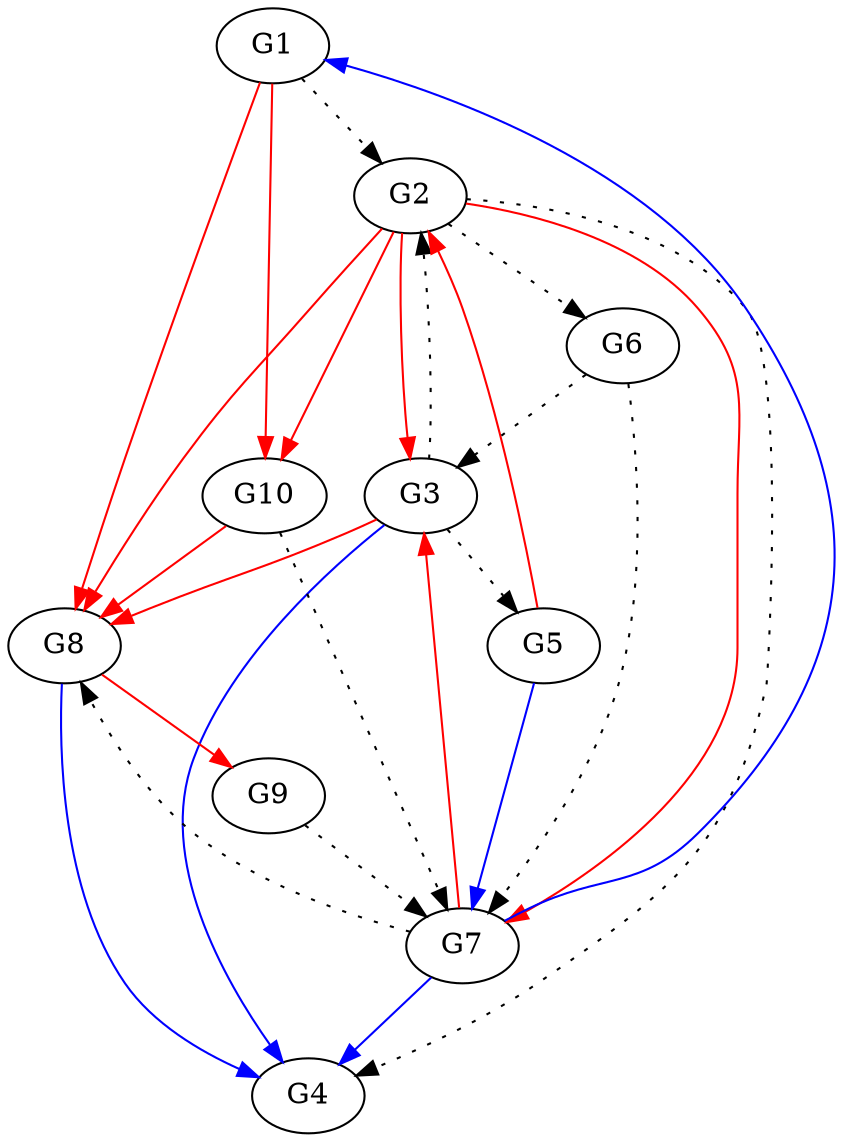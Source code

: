 // Grafos-DREAM4
digraph {
	G1 [label=G1]
	G2 [label=G2]
	G3 [label=G3]
	G4 [label=G4]
	G5 [label=G5]
	G6 [label=G6]
	G7 [label=G7]
	G8 [label=G8]
	G9 [label=G9]
	G10 [label=G10]
	G1 -> G2 [style=dotted]
	G2 -> G4 [style=dotted]
	G2 -> G6 [style=dotted]
	G3 -> G2 [style=dotted]
	G3 -> G4 [color=blue]
	G3 -> G5 [style=dotted]
	G5 -> G7 [color=blue]
	G6 -> G3 [style=dotted]
	G6 -> G7 [style=dotted]
	G7 -> G1 [color=blue]
	G7 -> G4 [color=blue]
	G7 -> G8 [style=dotted]
	G8 -> G4 [color=blue]
	G9 -> G7 [style=dotted]
	G10 -> G7 [style=dotted]
	G1 -> G8 [color=red]
	G1 -> G10 [color=red]
	G2 -> G3 [color=red]
	G2 -> G7 [color=red]
	G2 -> G8 [color=red]
	G2 -> G10 [color=red]
	G3 -> G8 [color=red]
	G5 -> G2 [color=red]
	G7 -> G3 [color=red]
	G8 -> G9 [color=red]
	G10 -> G8 [color=red]
}

